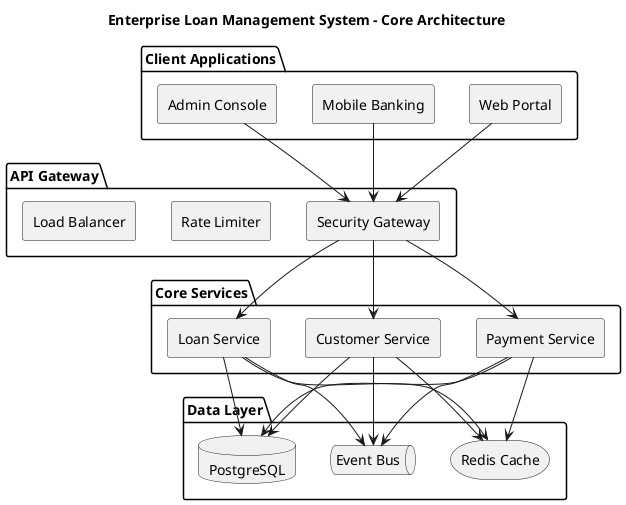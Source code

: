@startuml Banking System Architecture

skinparam backgroundColor #FFFFFF
skinparam componentStyle rectangle

title Enterprise Loan Management System - Core Architecture

package "Client Applications" {
    component [Web Portal] as WebApp
    component [Mobile Banking] as MobileApp
    component [Admin Console] as AdminApp
}

package "API Gateway" {
    component [Security Gateway] as Gateway
    component [Rate Limiter] as RateLimit
    component [Load Balancer] as LoadBalancer
}

package "Core Services" {
    component [Customer Service] as CustomerSvc
    component [Loan Service] as LoanSvc
    component [Payment Service] as PaymentSvc
}

package "Data Layer" {
    database "PostgreSQL" as DB
    storage "Redis Cache" as Cache
    queue "Event Bus" as Events
}

WebApp --> Gateway
MobileApp --> Gateway
AdminApp --> Gateway

Gateway --> CustomerSvc
Gateway --> LoanSvc
Gateway --> PaymentSvc

CustomerSvc --> DB
LoanSvc --> DB
PaymentSvc --> DB

CustomerSvc --> Cache
LoanSvc --> Cache
PaymentSvc --> Cache

CustomerSvc --> Events
LoanSvc --> Events
PaymentSvc --> Events

@enduml